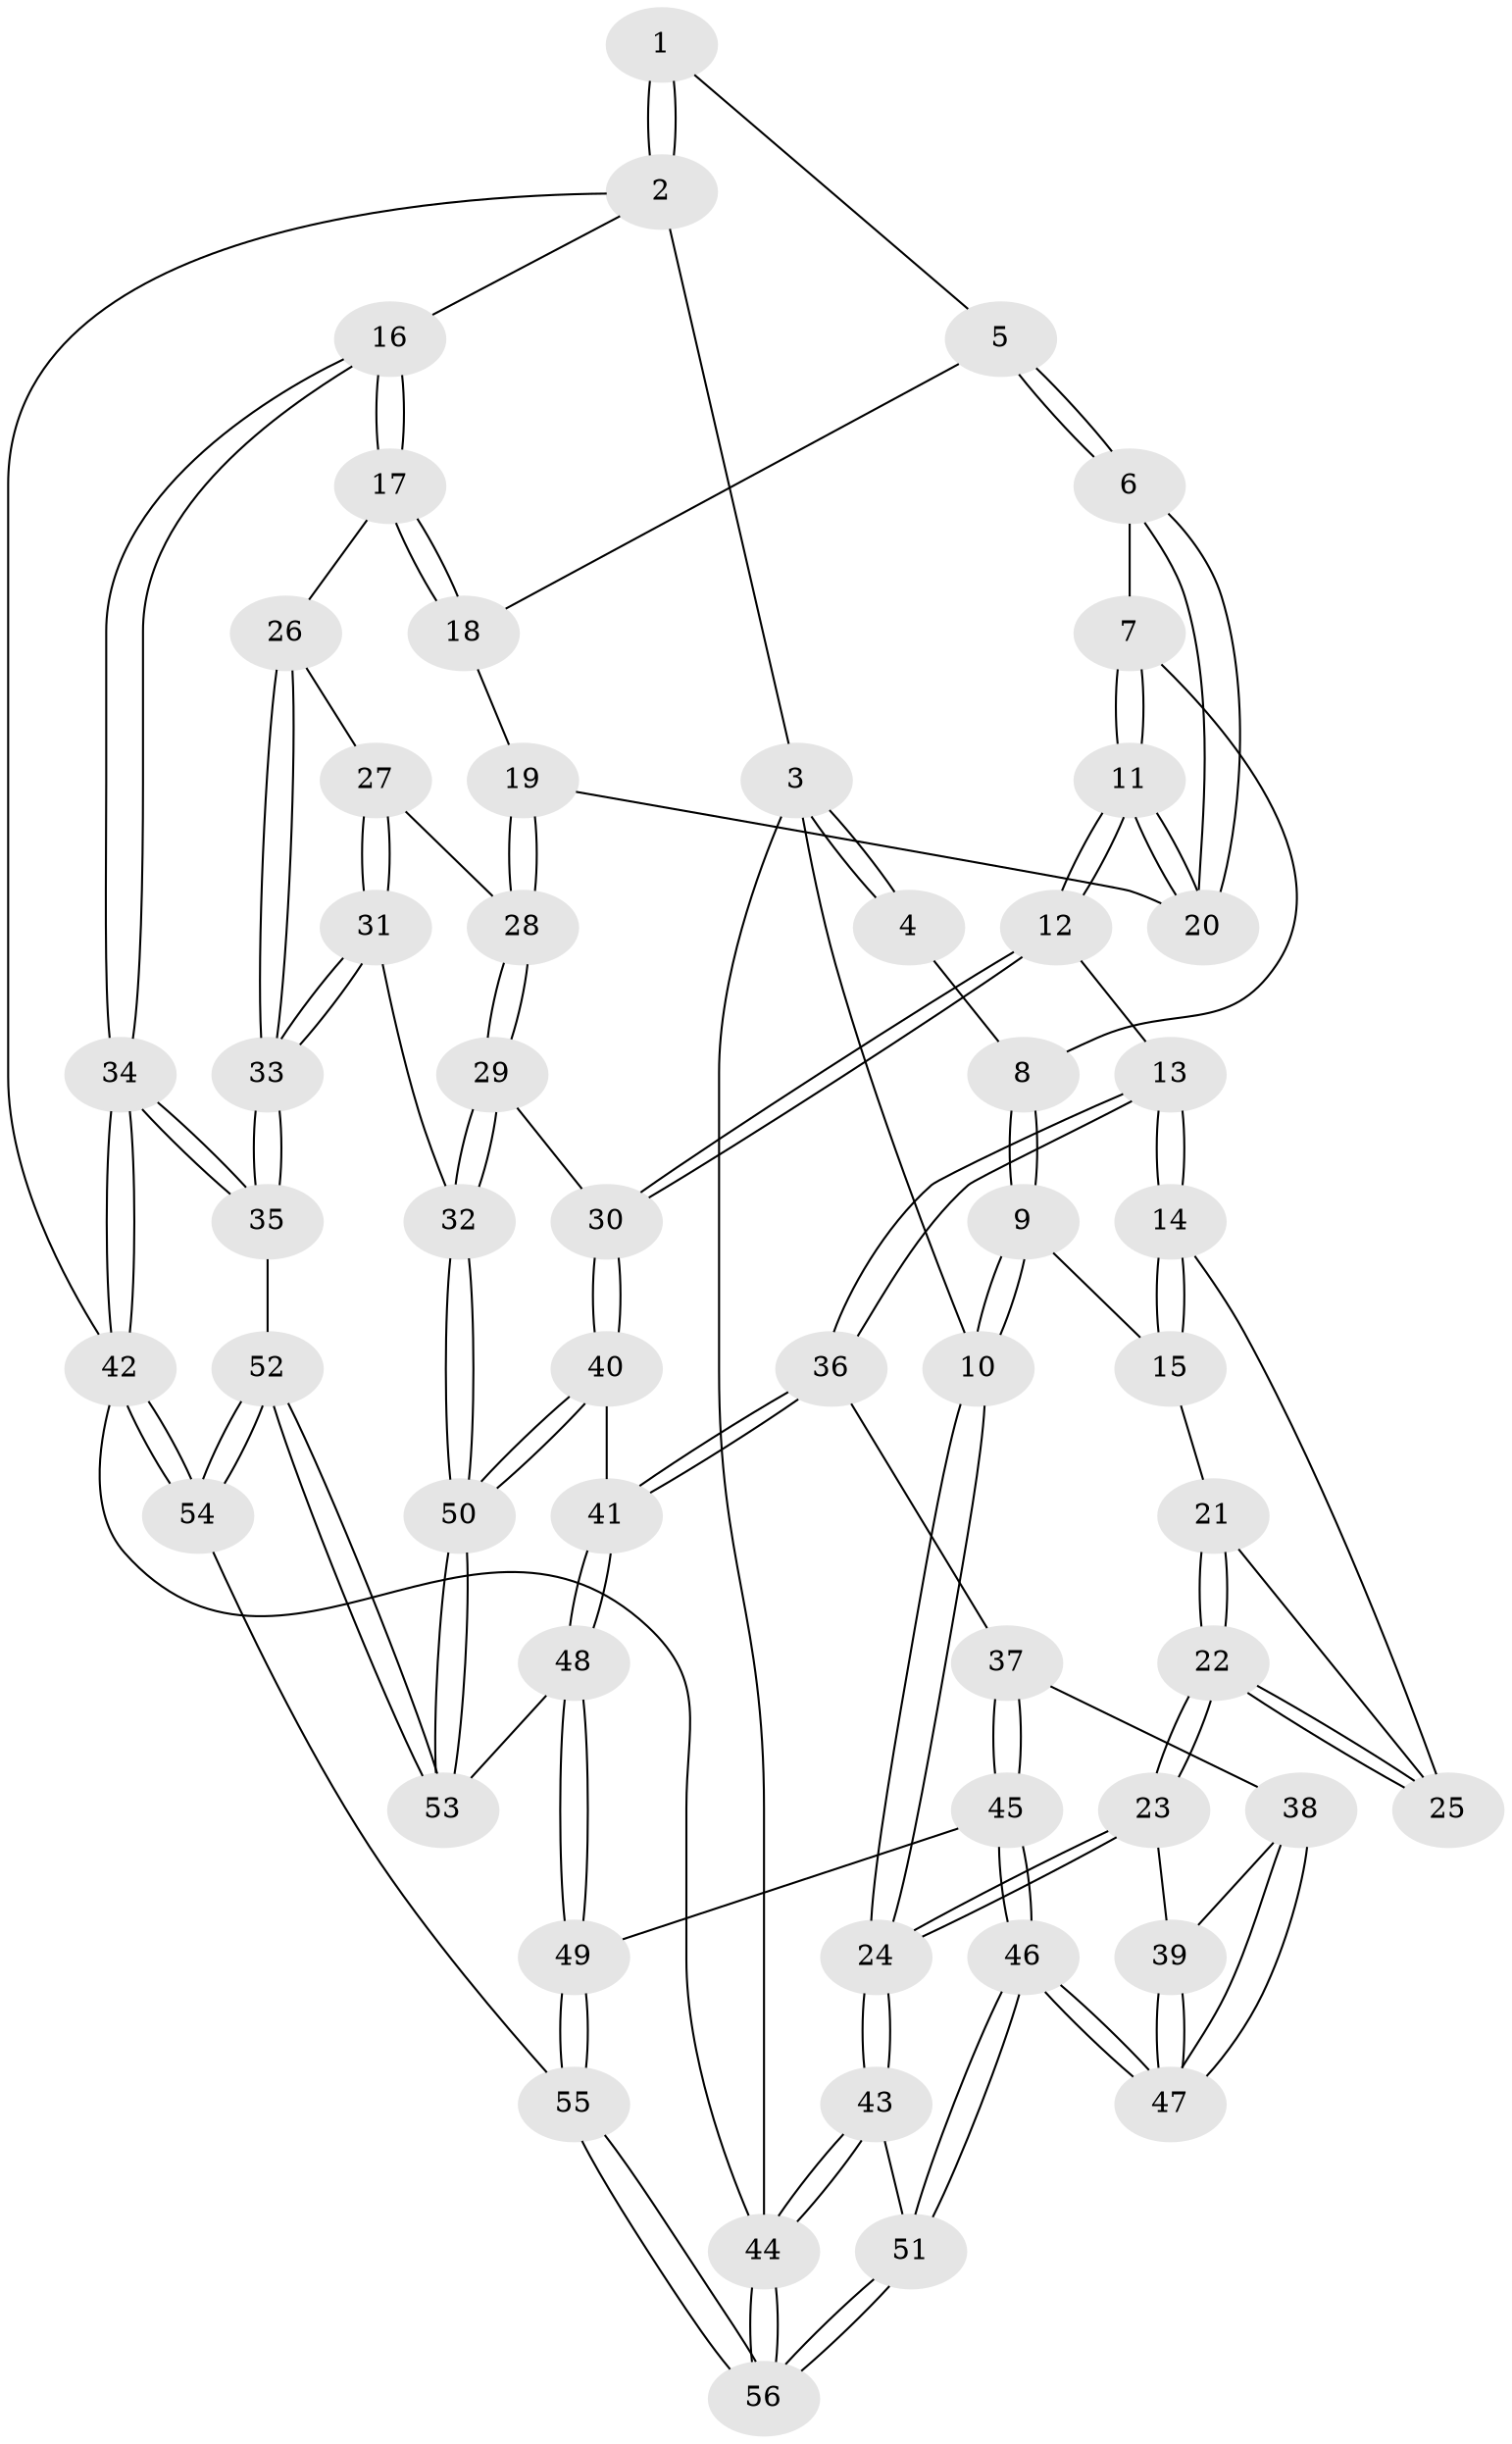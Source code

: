 // coarse degree distribution, {3: 0.42857142857142855, 5: 0.07142857142857142, 2: 0.07142857142857142, 4: 0.42857142857142855}
// Generated by graph-tools (version 1.1) at 2025/38/03/04/25 23:38:30]
// undirected, 56 vertices, 137 edges
graph export_dot {
  node [color=gray90,style=filled];
  1 [pos="+0.6513132585300135+0"];
  2 [pos="+1+0"];
  3 [pos="+0+0"];
  4 [pos="+0.27835787357929+0"];
  5 [pos="+0.6502868568996971+0"];
  6 [pos="+0.6118714357248735+0.06265177873603017"];
  7 [pos="+0.35333889309221006+0.07770055124379362"];
  8 [pos="+0.2922175205830054+0.05195723133446586"];
  9 [pos="+0.26488812805772444+0.0955902927904239"];
  10 [pos="+0+0.1698849485464293"];
  11 [pos="+0.5224192546620203+0.3291489829589017"];
  12 [pos="+0.5176424038251755+0.3405732951804091"];
  13 [pos="+0.47170704764388277+0.35894605224914244"];
  14 [pos="+0.42649950383134605+0.3395357441202799"];
  15 [pos="+0.2691507052046055+0.13449892119479584"];
  16 [pos="+1+0.1567743608898877"];
  17 [pos="+1+0.19950165199958697"];
  18 [pos="+0.8312423177850489+0.10703259486561202"];
  19 [pos="+0.7578287027731343+0.24935057044555156"];
  20 [pos="+0.5870810919817255+0.2282940417240421"];
  21 [pos="+0.2130160792306173+0.23926728913331433"];
  22 [pos="+0+0.38507577704448887"];
  23 [pos="+0+0.394098988618646"];
  24 [pos="+0+0.3864522705941321"];
  25 [pos="+0.3991120841685415+0.3370741410159296"];
  26 [pos="+1+0.24789380463120672"];
  27 [pos="+0.9436775301502859+0.2829156194195753"];
  28 [pos="+0.8724049620038357+0.3072736437476103"];
  29 [pos="+0.7444161902514113+0.48631870894562745"];
  30 [pos="+0.6800833347425131+0.48669905010046727"];
  31 [pos="+0.8779405283286449+0.5735532162765362"];
  32 [pos="+0.8733576430019634+0.5719445470729541"];
  33 [pos="+0.9180272567287557+0.5927167871360332"];
  34 [pos="+1+0.7384945822398413"];
  35 [pos="+1+0.7257939057441706"];
  36 [pos="+0.4123070026781374+0.46064267537887515"];
  37 [pos="+0.3784545977590137+0.4975519121342901"];
  38 [pos="+0.2815498840543012+0.5055338116163048"];
  39 [pos="+0.02678834438333376+0.4498491024470525"];
  40 [pos="+0.6764894302749713+0.4975075819246031"];
  41 [pos="+0.5541776198714268+0.6727252983916577"];
  42 [pos="+1+1"];
  43 [pos="+0+0.6719115954943192"];
  44 [pos="+0+1"];
  45 [pos="+0.3623146989185258+0.7840236541435683"];
  46 [pos="+0.25599112814077846+0.8110921764798762"];
  47 [pos="+0.20634350162381085+0.6926110329605594"];
  48 [pos="+0.530805012800708+0.7552308199168863"];
  49 [pos="+0.4252694784939348+0.8003453605721534"];
  50 [pos="+0.7177010300231538+0.7303526945467508"];
  51 [pos="+0.23968643900487863+0.8256521200987171"];
  52 [pos="+0.7868743376332653+0.8877064262421857"];
  53 [pos="+0.7015196521890487+0.8008507964401175"];
  54 [pos="+0.7229626378865036+1"];
  55 [pos="+0.5723619343599977+1"];
  56 [pos="+0.038790291921257505+1"];
  1 -- 2;
  1 -- 2;
  1 -- 5;
  2 -- 3;
  2 -- 16;
  2 -- 42;
  3 -- 4;
  3 -- 4;
  3 -- 10;
  3 -- 44;
  4 -- 8;
  5 -- 6;
  5 -- 6;
  5 -- 18;
  6 -- 7;
  6 -- 20;
  6 -- 20;
  7 -- 8;
  7 -- 11;
  7 -- 11;
  8 -- 9;
  8 -- 9;
  9 -- 10;
  9 -- 10;
  9 -- 15;
  10 -- 24;
  10 -- 24;
  11 -- 12;
  11 -- 12;
  11 -- 20;
  11 -- 20;
  12 -- 13;
  12 -- 30;
  12 -- 30;
  13 -- 14;
  13 -- 14;
  13 -- 36;
  13 -- 36;
  14 -- 15;
  14 -- 15;
  14 -- 25;
  15 -- 21;
  16 -- 17;
  16 -- 17;
  16 -- 34;
  16 -- 34;
  17 -- 18;
  17 -- 18;
  17 -- 26;
  18 -- 19;
  19 -- 20;
  19 -- 28;
  19 -- 28;
  21 -- 22;
  21 -- 22;
  21 -- 25;
  22 -- 23;
  22 -- 23;
  22 -- 25;
  22 -- 25;
  23 -- 24;
  23 -- 24;
  23 -- 39;
  24 -- 43;
  24 -- 43;
  26 -- 27;
  26 -- 33;
  26 -- 33;
  27 -- 28;
  27 -- 31;
  27 -- 31;
  28 -- 29;
  28 -- 29;
  29 -- 30;
  29 -- 32;
  29 -- 32;
  30 -- 40;
  30 -- 40;
  31 -- 32;
  31 -- 33;
  31 -- 33;
  32 -- 50;
  32 -- 50;
  33 -- 35;
  33 -- 35;
  34 -- 35;
  34 -- 35;
  34 -- 42;
  34 -- 42;
  35 -- 52;
  36 -- 37;
  36 -- 41;
  36 -- 41;
  37 -- 38;
  37 -- 45;
  37 -- 45;
  38 -- 39;
  38 -- 47;
  38 -- 47;
  39 -- 47;
  39 -- 47;
  40 -- 41;
  40 -- 50;
  40 -- 50;
  41 -- 48;
  41 -- 48;
  42 -- 54;
  42 -- 54;
  42 -- 44;
  43 -- 44;
  43 -- 44;
  43 -- 51;
  44 -- 56;
  44 -- 56;
  45 -- 46;
  45 -- 46;
  45 -- 49;
  46 -- 47;
  46 -- 47;
  46 -- 51;
  46 -- 51;
  48 -- 49;
  48 -- 49;
  48 -- 53;
  49 -- 55;
  49 -- 55;
  50 -- 53;
  50 -- 53;
  51 -- 56;
  51 -- 56;
  52 -- 53;
  52 -- 53;
  52 -- 54;
  52 -- 54;
  54 -- 55;
  55 -- 56;
  55 -- 56;
}
